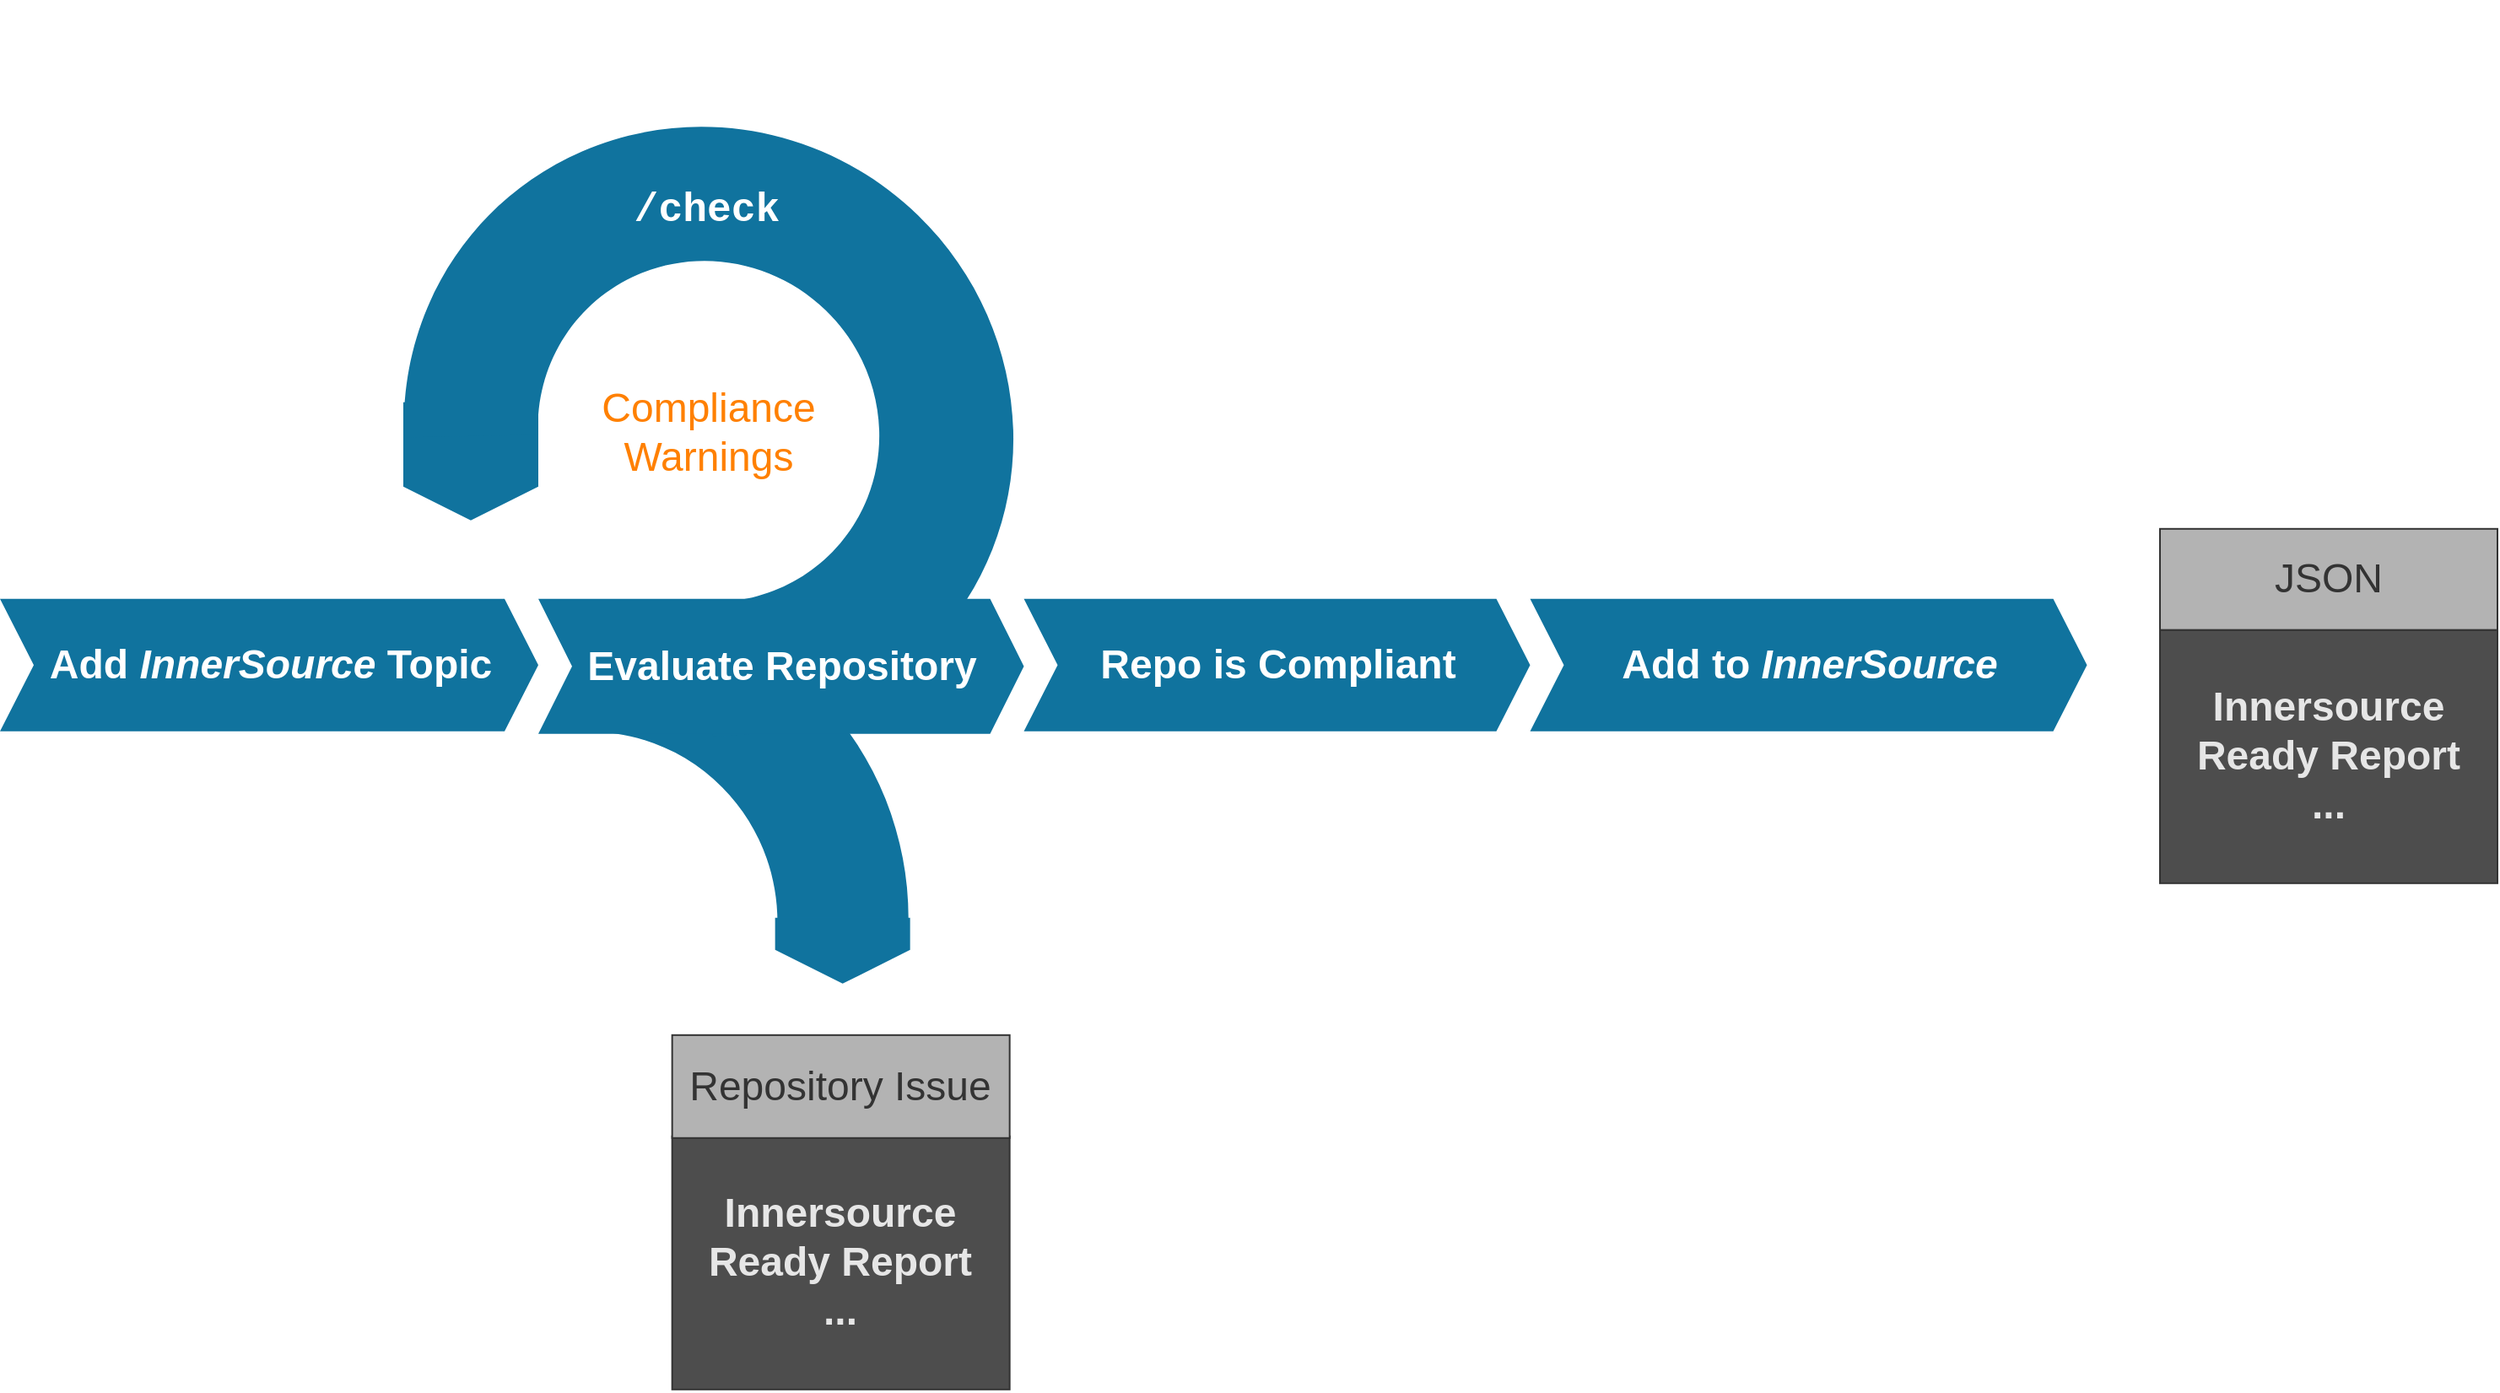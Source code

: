 <mxfile>
    <diagram name="Page-1" id="3e8102d1-ef87-2e61-34e1-82d9a586fe2e">
        <mxGraphModel dx="3009" dy="2724" grid="1" gridSize="10" guides="1" tooltips="1" connect="1" arrows="1" fold="1" page="1" pageScale="1" pageWidth="1100" pageHeight="850" background="none" math="0" shadow="0">
            <root>
                <mxCell id="0"/>
                <mxCell id="1" parent="0"/>
                <mxCell id="brf7tR4pHE1us93a3u3g-6" value="&lt;font color=&quot;#ff8000&quot; style=&quot;font-size: 24px;&quot;&gt;Compliance&lt;br style=&quot;font-size: 24px;&quot;&gt;Warnings&lt;/font&gt;" style="text;html=1;strokeColor=none;fillColor=none;align=center;verticalAlign=middle;whiteSpace=wrap;rounded=0;fontSize=24;" parent="1" vertex="1">
                    <mxGeometry x="434.95" y="-587.27" width="90" height="20" as="geometry"/>
                </mxCell>
                <mxCell id="26" value="" style="verticalLabelPosition=bottom;verticalAlign=top;html=1;shape=mxgraph.basic.partConcEllipse;fillColor=#10739E;strokeColor=none;startAngle=0.625;endAngle=0.876;arcWidth=0.4;rotation=135;fontSize=24;" parent="1" vertex="1">
                    <mxGeometry x="207.62" y="-474.6" width="393.38" height="382.74" as="geometry"/>
                </mxCell>
                <mxCell id="brf7tR4pHE1us93a3u3g-4" value="Repo is Compliant" style="html=1;shape=mxgraph.infographic.ribbonSimple;notch1=20;notch2=20;fillColor=#10739E;strokeColor=none;align=center;verticalAlign=middle;fontColor=#ffffff;fontSize=24;fontStyle=1;" parent="1" vertex="1">
                    <mxGeometry x="666.75" y="-478.18" width="300" height="78.58" as="geometry"/>
                </mxCell>
                <mxCell id="brf7tR4pHE1us93a3u3g-12" value="Add to &lt;i style=&quot;font-size: 24px;&quot;&gt;InnerSource&lt;/i&gt;" style="html=1;shape=mxgraph.infographic.ribbonSimple;notch1=20;notch2=20;fillColor=#10739E;strokeColor=none;align=center;verticalAlign=middle;fontColor=#ffffff;fontSize=24;fontStyle=1;" parent="1" vertex="1">
                    <mxGeometry x="966.75" y="-478.18" width="330" height="78.58" as="geometry"/>
                </mxCell>
                <mxCell id="13" value="&lt;font color=&quot;#333333&quot; style=&quot;font-size: 24px;&quot;&gt;JSON&lt;/font&gt;" style="rounded=0;whiteSpace=wrap;html=1;labelBackgroundColor=none;fontColor=#E6E6E6;strokeColor=#333333;fillColor=#B3B3B3;fontSize=24;" parent="1" vertex="1">
                    <mxGeometry x="1340" y="-519.6" width="200" height="60" as="geometry"/>
                </mxCell>
                <mxCell id="30" value="&lt;font color=&quot;#e6e6e6&quot; style=&quot;font-size: 24px;&quot;&gt;&lt;span style=&quot;font-family: helvetica; font-size: 24px; font-style: normal; font-weight: 700; letter-spacing: normal; text-align: center; text-indent: 0px; text-transform: none; word-spacing: 0px; display: inline; float: none;&quot;&gt;Innersource&lt;/span&gt;&lt;br style=&quot;font-family: helvetica; font-size: 24px; font-style: normal; font-weight: 700; letter-spacing: normal; text-align: center; text-indent: 0px; text-transform: none; word-spacing: 0px;&quot;&gt;&lt;span style=&quot;font-family: helvetica; font-size: 24px; font-style: normal; font-weight: 700; letter-spacing: normal; text-align: center; text-indent: 0px; text-transform: none; word-spacing: 0px; display: inline; float: none;&quot;&gt;Ready Report&lt;/span&gt;&lt;br style=&quot;font-family: helvetica; font-size: 24px; font-style: normal; font-weight: 700; letter-spacing: normal; text-align: center; text-indent: 0px; text-transform: none; word-spacing: 0px;&quot;&gt;&lt;span style=&quot;font-family: helvetica; font-size: 24px; font-style: normal; font-weight: 700; letter-spacing: normal; text-align: center; text-indent: 0px; text-transform: none; word-spacing: 0px; display: inline; float: none;&quot;&gt;...&lt;/span&gt;&lt;/font&gt;" style="rounded=0;whiteSpace=wrap;html=1;labelBackgroundColor=none;fontColor=#99FFFF;strokeColor=#333333;fillColor=#4D4D4D;fontSize=24;" vertex="1" parent="1">
                    <mxGeometry x="1340" y="-459.6" width="200" height="150" as="geometry"/>
                </mxCell>
                <mxCell id="brf7tR4pHE1us93a3u3g-8" value="" style="html=1;shape=mxgraph.infographic.ribbonSimple;notch1=0;notch2=20;fillColor=#10739E;strokeColor=none;align=center;verticalAlign=middle;fontColor=#ffffff;fontSize=24;fontStyle=1;rotation=90;" parent="1" vertex="1">
                    <mxGeometry x="304" y="-599.6" width="70" height="80" as="geometry"/>
                </mxCell>
                <mxCell id="brf7tR4pHE1us93a3u3g-2" value="" style="verticalLabelPosition=bottom;verticalAlign=top;html=1;shape=mxgraph.basic.partConcEllipse;fillColor=#10739E;strokeColor=none;startAngle=0.37;endAngle=0.125;arcWidth=0.44;rotation=135;" parent="1" vertex="1">
                    <mxGeometry x="301.58" y="-760" width="356.75" height="365.46" as="geometry"/>
                </mxCell>
                <mxCell id="7" value="&lt;font color=&quot;#e6e6e6&quot; style=&quot;font-size: 24px;&quot;&gt;&lt;span style=&quot;font-family: helvetica; font-size: 24px; font-style: normal; font-weight: 700; letter-spacing: normal; text-align: center; text-indent: 0px; text-transform: none; word-spacing: 0px; display: inline; float: none;&quot;&gt;Innersource&lt;/span&gt;&lt;br style=&quot;font-family: helvetica; font-size: 24px; font-style: normal; font-weight: 700; letter-spacing: normal; text-align: center; text-indent: 0px; text-transform: none; word-spacing: 0px;&quot;&gt;&lt;span style=&quot;font-family: helvetica; font-size: 24px; font-style: normal; font-weight: 700; letter-spacing: normal; text-align: center; text-indent: 0px; text-transform: none; word-spacing: 0px; display: inline; float: none;&quot;&gt;Ready Report&lt;/span&gt;&lt;br style=&quot;font-family: helvetica; font-size: 24px; font-style: normal; font-weight: 700; letter-spacing: normal; text-align: center; text-indent: 0px; text-transform: none; word-spacing: 0px;&quot;&gt;&lt;span style=&quot;font-family: helvetica; font-size: 24px; font-style: normal; font-weight: 700; letter-spacing: normal; text-align: center; text-indent: 0px; text-transform: none; word-spacing: 0px; display: inline; float: none;&quot;&gt;...&lt;/span&gt;&lt;/font&gt;" style="rounded=0;whiteSpace=wrap;html=1;labelBackgroundColor=none;fontColor=#99FFFF;strokeColor=#333333;fillColor=#4D4D4D;fontSize=24;" parent="1" vertex="1">
                    <mxGeometry x="458.33" y="-159.6" width="200" height="150" as="geometry"/>
                </mxCell>
                <mxCell id="29" value="" style="html=1;shape=mxgraph.infographic.ribbonSimple;notch1=0;notch2=20;fillColor=#10739E;strokeColor=none;align=center;verticalAlign=middle;fontColor=#ffffff;fontSize=24;fontStyle=1;rotation=90;" parent="1" vertex="1">
                    <mxGeometry x="539.83" y="-309.6" width="39" height="80" as="geometry"/>
                </mxCell>
                <mxCell id="8" value="&lt;font color=&quot;#333333&quot; style=&quot;font-size: 24px;&quot;&gt;Repository Issue&lt;/font&gt;" style="rounded=0;whiteSpace=wrap;html=1;labelBackgroundColor=none;fontColor=#E6E6E6;strokeColor=#333333;fillColor=#B3B3B3;fontSize=24;" parent="1" vertex="1">
                    <mxGeometry x="458.329" y="-219.601" width="200" height="61" as="geometry"/>
                </mxCell>
                <mxCell id="brf7tR4pHE1us93a3u3g-5" value="Add&amp;nbsp;&lt;i style=&quot;font-size: 24px;&quot;&gt;InnerSource&amp;nbsp;&lt;/i&gt;Topic" style="html=1;shape=mxgraph.infographic.ribbonSimple;notch1=20;notch2=20;fillColor=#10739E;strokeColor=none;align=center;verticalAlign=middle;fontColor=#ffffff;fontSize=24;fontStyle=1;" parent="1" vertex="1">
                    <mxGeometry x="60" y="-478.18" width="319" height="78.58" as="geometry"/>
                </mxCell>
                <mxCell id="brf7tR4pHE1us93a3u3g-3" value="Evaluate Repository" style="html=1;shape=mxgraph.infographic.ribbonSimple;notch1=20;notch2=20;fillColor=#10739E;strokeColor=none;align=center;verticalAlign=middle;fontColor=#ffffff;fontSize=24;fontStyle=1;" parent="1" vertex="1">
                    <mxGeometry x="379" y="-478.18" width="287.75" height="80" as="geometry"/>
                </mxCell>
                <mxCell id="brf7tR4pHE1us93a3u3g-15" value="&lt;font face=&quot;Courier New&quot; style=&quot;font-size: 24px;&quot;&gt;&lt;b style=&quot;font-size: 24px;&quot;&gt;/check&lt;/b&gt;&lt;/font&gt;" style="text;html=1;strokeColor=none;fillColor=none;align=center;verticalAlign=middle;whiteSpace=wrap;rounded=0;fontSize=24;fontColor=#FFFFFF;" parent="1" vertex="1">
                    <mxGeometry x="434.95" y="-729.6" width="87.75" height="42" as="geometry"/>
                </mxCell>
            </root>
        </mxGraphModel>
    </diagram>
</mxfile>